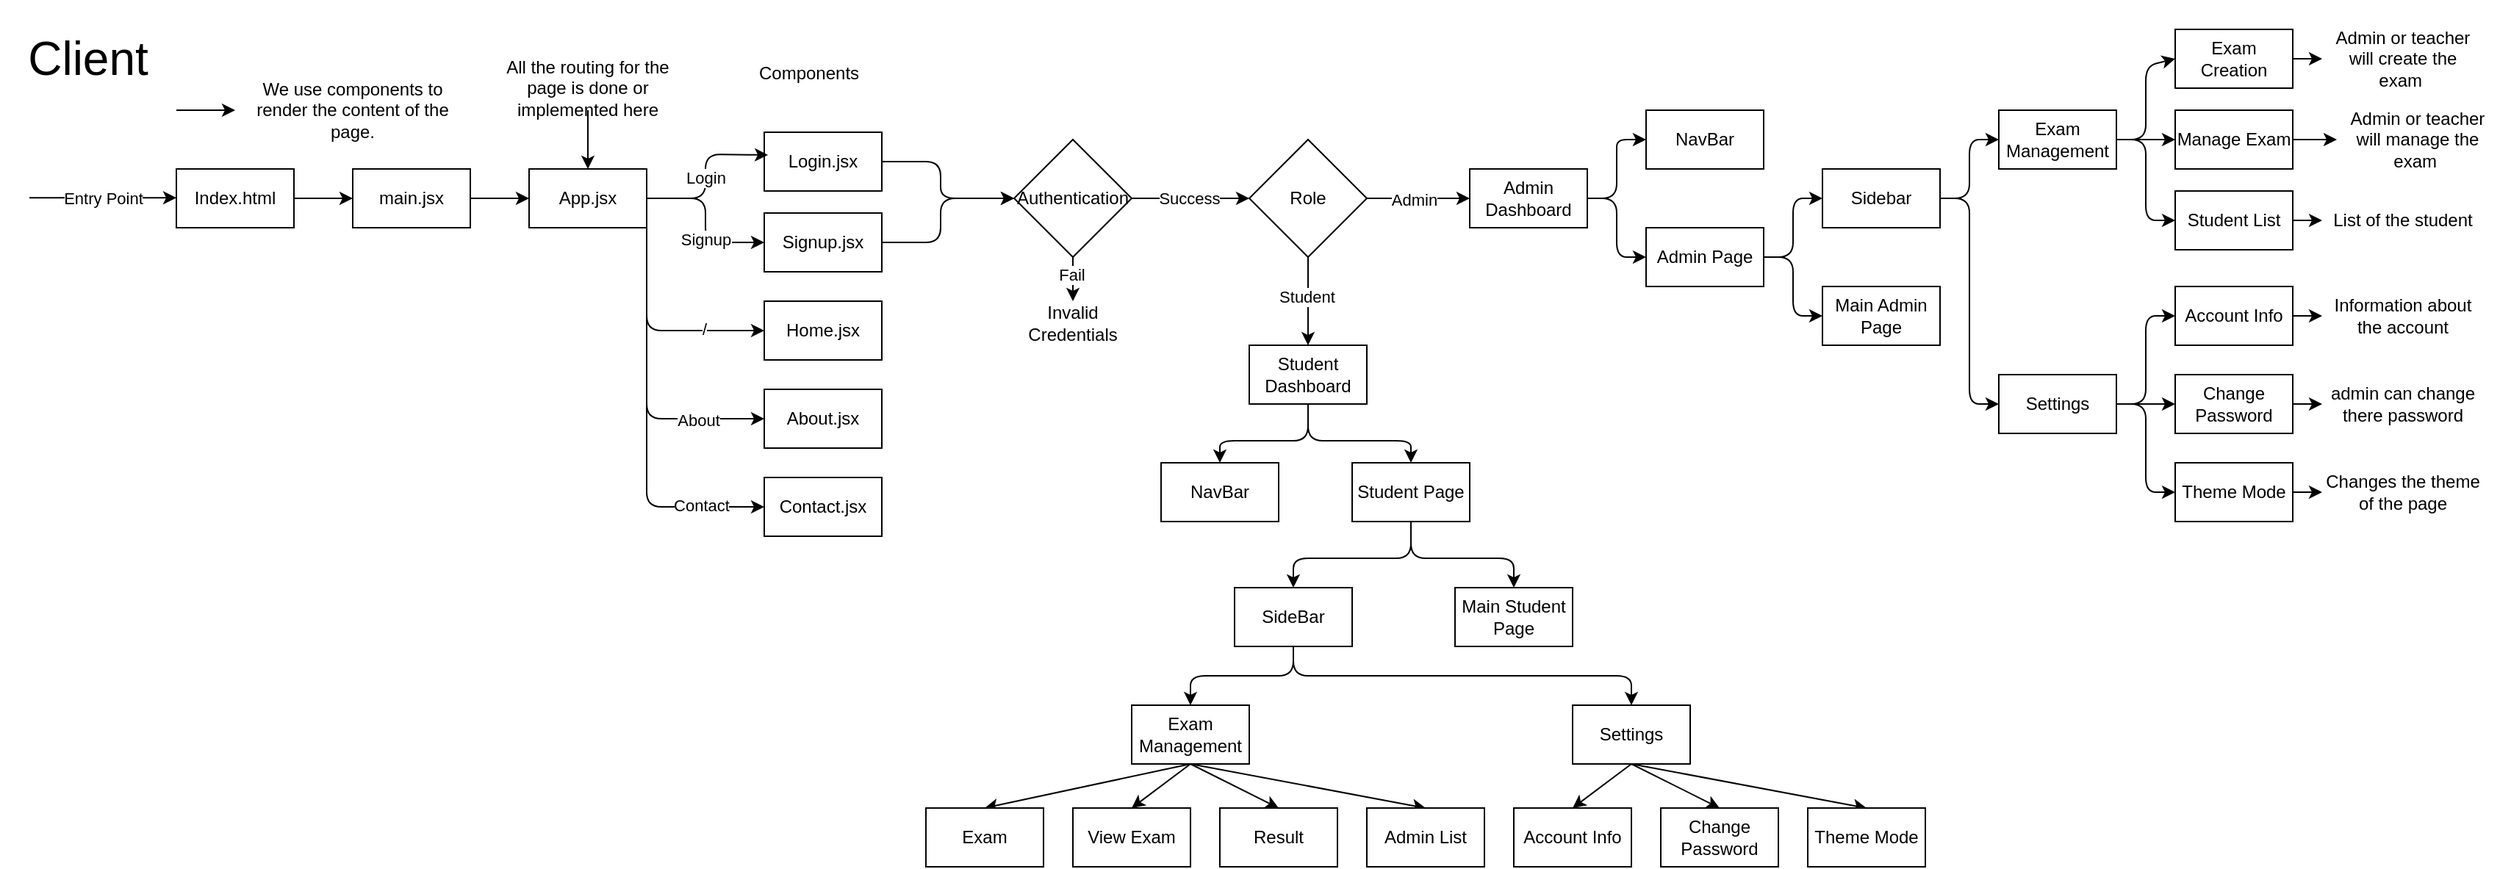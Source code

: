 <mxfile>
    <diagram id="bl_7t08733ktoGPBTQJQ" name="Page-1">
        <mxGraphModel dx="859" dy="377" grid="1" gridSize="10" guides="1" tooltips="1" connect="1" arrows="1" fold="1" page="1" pageScale="1" pageWidth="850" pageHeight="1100" math="0" shadow="0">
            <root>
                <mxCell id="0"/>
                <mxCell id="1" parent="0"/>
                <mxCell id="16" style="edgeStyle=none;html=1;exitX=1;exitY=0.5;exitDx=0;exitDy=0;" parent="1" target="17" edge="1">
                    <mxGeometry relative="1" as="geometry">
                        <mxPoint x="160" y="75" as="targetPoint"/>
                        <mxPoint x="120" y="75" as="sourcePoint"/>
                    </mxGeometry>
                </mxCell>
                <mxCell id="3" value="&lt;font style=&quot;font-size: 32px;&quot;&gt;Client&lt;/font&gt;" style="text;html=1;align=center;verticalAlign=middle;whiteSpace=wrap;rounded=0;" parent="1" vertex="1">
                    <mxGeometry width="120" height="80" as="geometry"/>
                </mxCell>
                <mxCell id="11" value="" style="edgeStyle=none;html=1;" parent="1" source="4" target="10" edge="1">
                    <mxGeometry relative="1" as="geometry"/>
                </mxCell>
                <mxCell id="4" value="&lt;font&gt;Index.html&lt;/font&gt;" style="rounded=0;whiteSpace=wrap;html=1;" parent="1" vertex="1">
                    <mxGeometry x="120" y="115" width="80" height="40" as="geometry"/>
                </mxCell>
                <mxCell id="5" value="" style="endArrow=classic;html=1;" parent="1" edge="1">
                    <mxGeometry relative="1" as="geometry">
                        <mxPoint x="20" y="134.64" as="sourcePoint"/>
                        <mxPoint x="120" y="134.64" as="targetPoint"/>
                    </mxGeometry>
                </mxCell>
                <mxCell id="6" value="Entry Point" style="edgeLabel;resizable=0;html=1;;align=center;verticalAlign=middle;" parent="5" connectable="0" vertex="1">
                    <mxGeometry relative="1" as="geometry"/>
                </mxCell>
                <mxCell id="12" style="edgeStyle=none;html=1;exitX=1;exitY=0.5;exitDx=0;exitDy=0;" parent="1" source="10" edge="1">
                    <mxGeometry relative="1" as="geometry">
                        <mxPoint x="360" y="135.0" as="targetPoint"/>
                    </mxGeometry>
                </mxCell>
                <mxCell id="10" value="&lt;span style=&quot;font-weight: normal;&quot;&gt;main.jsx&lt;/span&gt;" style="whiteSpace=wrap;html=1;rounded=0;fontStyle=1" parent="1" vertex="1">
                    <mxGeometry x="240" y="115" width="80" height="40" as="geometry"/>
                </mxCell>
                <mxCell id="22" style="edgeStyle=none;html=1;exitX=1;exitY=0.5;exitDx=0;exitDy=0;entryX=0;entryY=0.5;entryDx=0;entryDy=0;" parent="1" source="13" target="21" edge="1">
                    <mxGeometry relative="1" as="geometry">
                        <Array as="points">
                            <mxPoint x="480" y="135"/>
                            <mxPoint x="480" y="165"/>
                        </Array>
                    </mxGeometry>
                </mxCell>
                <mxCell id="23" value="Signup" style="edgeLabel;html=1;align=center;verticalAlign=middle;resizable=0;points=[];" parent="22" vertex="1" connectable="0">
                    <mxGeometry x="0.223" relative="1" as="geometry">
                        <mxPoint as="offset"/>
                    </mxGeometry>
                </mxCell>
                <mxCell id="28" style="edgeStyle=none;html=1;exitX=1;exitY=0.5;exitDx=0;exitDy=0;entryX=0;entryY=0.5;entryDx=0;entryDy=0;" parent="1" source="13" target="26" edge="1">
                    <mxGeometry relative="1" as="geometry">
                        <Array as="points">
                            <mxPoint x="440" y="225"/>
                        </Array>
                    </mxGeometry>
                </mxCell>
                <mxCell id="29" value="/" style="edgeLabel;html=1;align=center;verticalAlign=middle;resizable=0;points=[];" parent="28" vertex="1" connectable="0">
                    <mxGeometry x="0.514" y="1" relative="1" as="geometry">
                        <mxPoint as="offset"/>
                    </mxGeometry>
                </mxCell>
                <mxCell id="30" style="edgeStyle=none;html=1;exitX=1;exitY=0.5;exitDx=0;exitDy=0;entryX=0;entryY=0.5;entryDx=0;entryDy=0;" parent="1" source="13" target="27" edge="1">
                    <mxGeometry relative="1" as="geometry">
                        <Array as="points">
                            <mxPoint x="440" y="285"/>
                        </Array>
                    </mxGeometry>
                </mxCell>
                <mxCell id="31" value="About" style="edgeLabel;html=1;align=center;verticalAlign=middle;resizable=0;points=[];" parent="30" vertex="1" connectable="0">
                    <mxGeometry x="0.61" y="-1" relative="1" as="geometry">
                        <mxPoint as="offset"/>
                    </mxGeometry>
                </mxCell>
                <mxCell id="33" style="edgeStyle=none;html=1;exitX=1;exitY=0.5;exitDx=0;exitDy=0;entryX=0;entryY=0.5;entryDx=0;entryDy=0;" parent="1" source="13" target="32" edge="1">
                    <mxGeometry relative="1" as="geometry">
                        <Array as="points">
                            <mxPoint x="440" y="345"/>
                        </Array>
                    </mxGeometry>
                </mxCell>
                <mxCell id="34" value="Contact" style="edgeLabel;html=1;align=center;verticalAlign=middle;resizable=0;points=[];" parent="33" vertex="1" connectable="0">
                    <mxGeometry x="0.705" y="1" relative="1" as="geometry">
                        <mxPoint as="offset"/>
                    </mxGeometry>
                </mxCell>
                <mxCell id="13" value="&lt;span style=&quot;font-weight: 400;&quot;&gt;App.jsx&lt;/span&gt;" style="whiteSpace=wrap;html=1;rounded=0;fontStyle=1" parent="1" vertex="1">
                    <mxGeometry x="360" y="115" width="80" height="40" as="geometry"/>
                </mxCell>
                <mxCell id="24" style="edgeStyle=none;html=1;exitX=0.5;exitY=1;exitDx=0;exitDy=0;entryX=0.5;entryY=0;entryDx=0;entryDy=0;" parent="1" source="14" target="13" edge="1">
                    <mxGeometry relative="1" as="geometry"/>
                </mxCell>
                <mxCell id="14" value="All the routing for the page is done or implemented here" style="text;html=1;align=center;verticalAlign=middle;whiteSpace=wrap;rounded=0;" parent="1" vertex="1">
                    <mxGeometry x="330" y="45" width="140" height="30" as="geometry"/>
                </mxCell>
                <mxCell id="40" style="edgeStyle=none;html=1;exitX=1;exitY=0.5;exitDx=0;exitDy=0;entryX=0;entryY=0.5;entryDx=0;entryDy=0;" parent="1" source="15" target="35" edge="1">
                    <mxGeometry relative="1" as="geometry">
                        <Array as="points">
                            <mxPoint x="640" y="110"/>
                            <mxPoint x="640" y="135"/>
                        </Array>
                    </mxGeometry>
                </mxCell>
                <mxCell id="15" value="&lt;span style=&quot;font-weight: 400;&quot;&gt;Login.jsx&lt;/span&gt;" style="whiteSpace=wrap;html=1;rounded=0;fontStyle=1" parent="1" vertex="1">
                    <mxGeometry x="520" y="90" width="80" height="40" as="geometry"/>
                </mxCell>
                <mxCell id="17" value="We use components to render the content of the page." style="text;html=1;align=center;verticalAlign=middle;whiteSpace=wrap;rounded=0;" parent="1" vertex="1">
                    <mxGeometry x="160" y="60" width="160" height="30" as="geometry"/>
                </mxCell>
                <mxCell id="18" value="Components" style="text;html=1;align=center;verticalAlign=middle;resizable=0;points=[];autosize=1;strokeColor=none;fillColor=none;" parent="1" vertex="1">
                    <mxGeometry x="505" y="35" width="90" height="30" as="geometry"/>
                </mxCell>
                <mxCell id="19" style="edgeStyle=none;html=1;exitX=1;exitY=0.5;exitDx=0;exitDy=0;entryX=0.032;entryY=0.387;entryDx=0;entryDy=0;entryPerimeter=0;" parent="1" source="13" target="15" edge="1">
                    <mxGeometry relative="1" as="geometry">
                        <Array as="points">
                            <mxPoint x="480" y="135"/>
                            <mxPoint x="480" y="105"/>
                        </Array>
                    </mxGeometry>
                </mxCell>
                <mxCell id="20" value="Login" style="edgeLabel;html=1;align=center;verticalAlign=middle;resizable=0;points=[];" parent="19" vertex="1" connectable="0">
                    <mxGeometry x="-0.028" relative="1" as="geometry">
                        <mxPoint as="offset"/>
                    </mxGeometry>
                </mxCell>
                <mxCell id="41" style="edgeStyle=none;html=1;exitX=1;exitY=0.5;exitDx=0;exitDy=0;entryX=0;entryY=0.5;entryDx=0;entryDy=0;" parent="1" source="21" target="35" edge="1">
                    <mxGeometry relative="1" as="geometry">
                        <Array as="points">
                            <mxPoint x="640" y="165"/>
                            <mxPoint x="640" y="135"/>
                        </Array>
                    </mxGeometry>
                </mxCell>
                <mxCell id="21" value="&lt;span style=&quot;font-weight: 400;&quot;&gt;Signup.jsx&lt;/span&gt;" style="whiteSpace=wrap;html=1;rounded=0;fontStyle=1" parent="1" vertex="1">
                    <mxGeometry x="520" y="145" width="80" height="40" as="geometry"/>
                </mxCell>
                <mxCell id="26" value="&lt;span style=&quot;font-weight: 400;&quot;&gt;Home.jsx&lt;/span&gt;" style="whiteSpace=wrap;html=1;rounded=0;fontStyle=1" parent="1" vertex="1">
                    <mxGeometry x="520" y="205" width="80" height="40" as="geometry"/>
                </mxCell>
                <mxCell id="27" value="&lt;span style=&quot;font-weight: 400;&quot;&gt;About.jsx&lt;/span&gt;" style="whiteSpace=wrap;html=1;rounded=0;fontStyle=1" parent="1" vertex="1">
                    <mxGeometry x="520" y="265" width="80" height="40" as="geometry"/>
                </mxCell>
                <mxCell id="32" value="&lt;span style=&quot;font-weight: 400;&quot;&gt;Contact.jsx&lt;/span&gt;" style="whiteSpace=wrap;html=1;rounded=0;fontStyle=1" parent="1" vertex="1">
                    <mxGeometry x="520" y="325" width="80" height="40" as="geometry"/>
                </mxCell>
                <mxCell id="44" style="edgeStyle=none;html=1;exitX=0.5;exitY=1;exitDx=0;exitDy=0;entryX=0.5;entryY=0;entryDx=0;entryDy=0;" parent="1" source="35" target="43" edge="1">
                    <mxGeometry relative="1" as="geometry"/>
                </mxCell>
                <mxCell id="48" value="Fail" style="edgeLabel;html=1;align=center;verticalAlign=middle;resizable=0;points=[];" parent="44" vertex="1" connectable="0">
                    <mxGeometry x="-0.238" y="-1" relative="1" as="geometry">
                        <mxPoint as="offset"/>
                    </mxGeometry>
                </mxCell>
                <mxCell id="46" style="edgeStyle=none;html=1;exitX=1;exitY=0.5;exitDx=0;exitDy=0;" parent="1" source="35" edge="1">
                    <mxGeometry relative="1" as="geometry">
                        <mxPoint x="850" y="135" as="targetPoint"/>
                    </mxGeometry>
                </mxCell>
                <mxCell id="47" value="Success" style="edgeLabel;html=1;align=center;verticalAlign=middle;resizable=0;points=[];" parent="46" vertex="1" connectable="0">
                    <mxGeometry x="-0.043" relative="1" as="geometry">
                        <mxPoint as="offset"/>
                    </mxGeometry>
                </mxCell>
                <mxCell id="35" value="Authentication" style="rhombus;whiteSpace=wrap;html=1;" parent="1" vertex="1">
                    <mxGeometry x="690" y="95" width="80" height="80" as="geometry"/>
                </mxCell>
                <mxCell id="43" value="Invalid Credentials" style="text;html=1;align=center;verticalAlign=middle;whiteSpace=wrap;rounded=0;" parent="1" vertex="1">
                    <mxGeometry x="700" y="205" width="60" height="30" as="geometry"/>
                </mxCell>
                <mxCell id="51" style="edgeStyle=none;html=1;exitX=1;exitY=0.5;exitDx=0;exitDy=0;" parent="1" source="49" edge="1">
                    <mxGeometry relative="1" as="geometry">
                        <mxPoint x="1000" y="135.0" as="targetPoint"/>
                    </mxGeometry>
                </mxCell>
                <mxCell id="52" value="Admin" style="edgeLabel;html=1;align=center;verticalAlign=middle;resizable=0;points=[];" parent="51" vertex="1" connectable="0">
                    <mxGeometry x="-0.098" y="-1" relative="1" as="geometry">
                        <mxPoint as="offset"/>
                    </mxGeometry>
                </mxCell>
                <mxCell id="53" style="edgeStyle=none;html=1;exitX=0.5;exitY=1;exitDx=0;exitDy=0;entryX=0.5;entryY=0;entryDx=0;entryDy=0;" parent="1" source="49" target="56" edge="1">
                    <mxGeometry relative="1" as="geometry">
                        <mxPoint x="890.143" y="225" as="targetPoint"/>
                    </mxGeometry>
                </mxCell>
                <mxCell id="54" value="Student" style="edgeLabel;html=1;align=center;verticalAlign=middle;resizable=0;points=[];" parent="53" vertex="1" connectable="0">
                    <mxGeometry x="-0.114" y="-1" relative="1" as="geometry">
                        <mxPoint as="offset"/>
                    </mxGeometry>
                </mxCell>
                <mxCell id="49" value="Role" style="rhombus;whiteSpace=wrap;html=1;" parent="1" vertex="1">
                    <mxGeometry x="850" y="95" width="80" height="80" as="geometry"/>
                </mxCell>
                <mxCell id="62" style="edgeStyle=none;html=1;exitX=1;exitY=0.5;exitDx=0;exitDy=0;entryX=0;entryY=0.5;entryDx=0;entryDy=0;" parent="1" source="55" target="57" edge="1">
                    <mxGeometry relative="1" as="geometry">
                        <Array as="points">
                            <mxPoint x="1100" y="135"/>
                            <mxPoint x="1100" y="115"/>
                            <mxPoint x="1100" y="95"/>
                        </Array>
                    </mxGeometry>
                </mxCell>
                <mxCell id="63" style="edgeStyle=none;html=1;exitX=1;exitY=0.5;exitDx=0;exitDy=0;entryX=0;entryY=0.5;entryDx=0;entryDy=0;" parent="1" source="55" target="58" edge="1">
                    <mxGeometry relative="1" as="geometry">
                        <Array as="points">
                            <mxPoint x="1100" y="135"/>
                            <mxPoint x="1100" y="175"/>
                        </Array>
                    </mxGeometry>
                </mxCell>
                <mxCell id="55" value="Admin Dashboard" style="rounded=0;whiteSpace=wrap;html=1;" parent="1" vertex="1">
                    <mxGeometry x="1000" y="115" width="80" height="40" as="geometry"/>
                </mxCell>
                <mxCell id="101" style="edgeStyle=none;html=1;exitX=0.5;exitY=1;exitDx=0;exitDy=0;entryX=0.5;entryY=0;entryDx=0;entryDy=0;" parent="1" source="56" target="99" edge="1">
                    <mxGeometry relative="1" as="geometry">
                        <Array as="points">
                            <mxPoint x="890" y="300"/>
                            <mxPoint x="830" y="300"/>
                        </Array>
                    </mxGeometry>
                </mxCell>
                <mxCell id="102" style="edgeStyle=none;html=1;exitX=0.5;exitY=1;exitDx=0;exitDy=0;entryX=0.5;entryY=0;entryDx=0;entryDy=0;" parent="1" source="56" target="100" edge="1">
                    <mxGeometry relative="1" as="geometry">
                        <Array as="points">
                            <mxPoint x="890" y="300"/>
                            <mxPoint x="960" y="300"/>
                        </Array>
                    </mxGeometry>
                </mxCell>
                <mxCell id="56" value="Student Dashboard" style="rounded=0;whiteSpace=wrap;html=1;" parent="1" vertex="1">
                    <mxGeometry x="850" y="235" width="80" height="40" as="geometry"/>
                </mxCell>
                <mxCell id="57" value="NavBar" style="rounded=0;whiteSpace=wrap;html=1;" parent="1" vertex="1">
                    <mxGeometry x="1120" y="75" width="80" height="40" as="geometry"/>
                </mxCell>
                <mxCell id="67" style="edgeStyle=none;html=1;exitX=1;exitY=0.5;exitDx=0;exitDy=0;entryX=0;entryY=0.5;entryDx=0;entryDy=0;" parent="1" source="58" target="64" edge="1">
                    <mxGeometry relative="1" as="geometry">
                        <Array as="points">
                            <mxPoint x="1220" y="175"/>
                            <mxPoint x="1220" y="135"/>
                        </Array>
                    </mxGeometry>
                </mxCell>
                <mxCell id="68" style="edgeStyle=none;html=1;exitX=1;exitY=0.5;exitDx=0;exitDy=0;entryX=0;entryY=0.5;entryDx=0;entryDy=0;" parent="1" source="58" target="66" edge="1">
                    <mxGeometry relative="1" as="geometry">
                        <Array as="points">
                            <mxPoint x="1220" y="175"/>
                            <mxPoint x="1220" y="215"/>
                        </Array>
                    </mxGeometry>
                </mxCell>
                <mxCell id="58" value="Admin Page" style="rounded=0;whiteSpace=wrap;html=1;" parent="1" vertex="1">
                    <mxGeometry x="1120" y="155" width="80" height="40" as="geometry"/>
                </mxCell>
                <mxCell id="76" style="edgeStyle=none;html=1;exitX=1;exitY=0.5;exitDx=0;exitDy=0;entryX=0;entryY=0.5;entryDx=0;entryDy=0;" parent="1" source="64" target="73" edge="1">
                    <mxGeometry relative="1" as="geometry">
                        <Array as="points">
                            <mxPoint x="1340" y="135"/>
                            <mxPoint x="1340" y="95"/>
                        </Array>
                    </mxGeometry>
                </mxCell>
                <mxCell id="77" style="edgeStyle=none;html=1;exitX=1;exitY=0.5;exitDx=0;exitDy=0;entryX=0;entryY=0.5;entryDx=0;entryDy=0;" parent="1" source="64" target="75" edge="1">
                    <mxGeometry relative="1" as="geometry">
                        <Array as="points">
                            <mxPoint x="1340" y="135"/>
                            <mxPoint x="1340" y="175"/>
                            <mxPoint x="1340" y="275"/>
                        </Array>
                    </mxGeometry>
                </mxCell>
                <mxCell id="64" value="Sidebar" style="whiteSpace=wrap;html=1;rounded=0;" parent="1" vertex="1">
                    <mxGeometry x="1240" y="115" width="80" height="40" as="geometry"/>
                </mxCell>
                <mxCell id="66" value="Main Admin Page" style="whiteSpace=wrap;html=1;rounded=0;" parent="1" vertex="1">
                    <mxGeometry x="1240" y="195" width="80" height="40" as="geometry"/>
                </mxCell>
                <mxCell id="89" style="edgeStyle=none;html=1;exitX=1;exitY=0.5;exitDx=0;exitDy=0;entryX=0;entryY=0.5;entryDx=0;entryDy=0;" parent="1" source="70" target="87" edge="1">
                    <mxGeometry relative="1" as="geometry"/>
                </mxCell>
                <mxCell id="70" value="Exam Creation" style="whiteSpace=wrap;html=1;rounded=0;" parent="1" vertex="1">
                    <mxGeometry x="1480" y="20" width="80" height="40" as="geometry"/>
                </mxCell>
                <mxCell id="90" style="edgeStyle=none;html=1;exitX=1;exitY=0.5;exitDx=0;exitDy=0;entryX=0;entryY=0.5;entryDx=0;entryDy=0;" parent="1" source="71" target="88" edge="1">
                    <mxGeometry relative="1" as="geometry"/>
                </mxCell>
                <mxCell id="71" value="Manage Exam" style="whiteSpace=wrap;html=1;rounded=0;" parent="1" vertex="1">
                    <mxGeometry x="1480" y="75" width="80" height="40" as="geometry"/>
                </mxCell>
                <mxCell id="92" style="edgeStyle=none;html=1;exitX=1;exitY=0.5;exitDx=0;exitDy=0;" parent="1" source="72" target="91" edge="1">
                    <mxGeometry relative="1" as="geometry"/>
                </mxCell>
                <mxCell id="72" value="Student List" style="whiteSpace=wrap;html=1;rounded=0;" parent="1" vertex="1">
                    <mxGeometry x="1480" y="130" width="80" height="40" as="geometry"/>
                </mxCell>
                <mxCell id="78" style="edgeStyle=none;html=1;exitX=1;exitY=0.5;exitDx=0;exitDy=0;entryX=0;entryY=0.5;entryDx=0;entryDy=0;" parent="1" source="73" target="70" edge="1">
                    <mxGeometry relative="1" as="geometry">
                        <Array as="points">
                            <mxPoint x="1460" y="95"/>
                            <mxPoint x="1460" y="45"/>
                        </Array>
                    </mxGeometry>
                </mxCell>
                <mxCell id="79" style="edgeStyle=none;html=1;exitX=1;exitY=0.5;exitDx=0;exitDy=0;entryX=0;entryY=0.5;entryDx=0;entryDy=0;" parent="1" source="73" target="71" edge="1">
                    <mxGeometry relative="1" as="geometry"/>
                </mxCell>
                <mxCell id="80" style="edgeStyle=none;html=1;exitX=1;exitY=0.5;exitDx=0;exitDy=0;entryX=0;entryY=0.5;entryDx=0;entryDy=0;" parent="1" source="73" target="72" edge="1">
                    <mxGeometry relative="1" as="geometry">
                        <Array as="points">
                            <mxPoint x="1460" y="95"/>
                            <mxPoint x="1460" y="150"/>
                        </Array>
                    </mxGeometry>
                </mxCell>
                <mxCell id="73" value="Exam Management" style="whiteSpace=wrap;html=1;rounded=0;" parent="1" vertex="1">
                    <mxGeometry x="1360" y="75" width="80" height="40" as="geometry"/>
                </mxCell>
                <mxCell id="84" style="edgeStyle=none;html=1;exitX=1;exitY=0.5;exitDx=0;exitDy=0;entryX=0;entryY=0.5;entryDx=0;entryDy=0;" parent="1" source="75" target="81" edge="1">
                    <mxGeometry relative="1" as="geometry">
                        <Array as="points">
                            <mxPoint x="1460" y="275"/>
                            <mxPoint x="1460" y="215"/>
                        </Array>
                    </mxGeometry>
                </mxCell>
                <mxCell id="85" style="edgeStyle=none;html=1;exitX=1;exitY=0.5;exitDx=0;exitDy=0;entryX=0;entryY=0.5;entryDx=0;entryDy=0;" parent="1" source="75" target="82" edge="1">
                    <mxGeometry relative="1" as="geometry"/>
                </mxCell>
                <mxCell id="86" style="edgeStyle=none;html=1;exitX=1;exitY=0.5;exitDx=0;exitDy=0;entryX=0;entryY=0.5;entryDx=0;entryDy=0;" parent="1" source="75" target="83" edge="1">
                    <mxGeometry relative="1" as="geometry">
                        <Array as="points">
                            <mxPoint x="1460" y="275"/>
                            <mxPoint x="1460" y="335"/>
                        </Array>
                    </mxGeometry>
                </mxCell>
                <mxCell id="75" value="Settings" style="whiteSpace=wrap;html=1;rounded=0;" parent="1" vertex="1">
                    <mxGeometry x="1360" y="255" width="80" height="40" as="geometry"/>
                </mxCell>
                <mxCell id="94" style="edgeStyle=none;html=1;exitX=1;exitY=0.5;exitDx=0;exitDy=0;" parent="1" source="81" target="93" edge="1">
                    <mxGeometry relative="1" as="geometry"/>
                </mxCell>
                <mxCell id="81" value="Account Info" style="whiteSpace=wrap;html=1;rounded=0;" parent="1" vertex="1">
                    <mxGeometry x="1480" y="195" width="80" height="40" as="geometry"/>
                </mxCell>
                <mxCell id="97" style="edgeStyle=none;html=1;exitX=1;exitY=0.5;exitDx=0;exitDy=0;" parent="1" source="82" target="95" edge="1">
                    <mxGeometry relative="1" as="geometry"/>
                </mxCell>
                <mxCell id="82" value="Change Password" style="whiteSpace=wrap;html=1;rounded=0;" parent="1" vertex="1">
                    <mxGeometry x="1480" y="255" width="80" height="40" as="geometry"/>
                </mxCell>
                <mxCell id="98" style="edgeStyle=none;html=1;exitX=1;exitY=0.5;exitDx=0;exitDy=0;entryX=0;entryY=0.5;entryDx=0;entryDy=0;" parent="1" source="83" target="96" edge="1">
                    <mxGeometry relative="1" as="geometry"/>
                </mxCell>
                <mxCell id="83" value="Theme Mode" style="whiteSpace=wrap;html=1;rounded=0;" parent="1" vertex="1">
                    <mxGeometry x="1480" y="315" width="80" height="40" as="geometry"/>
                </mxCell>
                <mxCell id="87" value="Admin or teacher will create the exam&amp;nbsp;" style="text;html=1;align=center;verticalAlign=middle;whiteSpace=wrap;rounded=0;" parent="1" vertex="1">
                    <mxGeometry x="1580" y="25" width="110" height="30" as="geometry"/>
                </mxCell>
                <mxCell id="88" value="Admin or teacher will manage the exam&amp;nbsp;" style="text;html=1;align=center;verticalAlign=middle;whiteSpace=wrap;rounded=0;" parent="1" vertex="1">
                    <mxGeometry x="1590" y="80" width="110" height="30" as="geometry"/>
                </mxCell>
                <mxCell id="91" value="List of the student" style="text;html=1;align=center;verticalAlign=middle;whiteSpace=wrap;rounded=0;" parent="1" vertex="1">
                    <mxGeometry x="1580" y="135" width="110" height="30" as="geometry"/>
                </mxCell>
                <mxCell id="93" value="Information about the account" style="text;html=1;align=center;verticalAlign=middle;whiteSpace=wrap;rounded=0;" parent="1" vertex="1">
                    <mxGeometry x="1580" y="200" width="110" height="30" as="geometry"/>
                </mxCell>
                <mxCell id="95" value="admin can change there password" style="text;html=1;align=center;verticalAlign=middle;whiteSpace=wrap;rounded=0;" parent="1" vertex="1">
                    <mxGeometry x="1580" y="260" width="110" height="30" as="geometry"/>
                </mxCell>
                <mxCell id="96" value="Changes the theme of the page" style="text;html=1;align=center;verticalAlign=middle;whiteSpace=wrap;rounded=0;" parent="1" vertex="1">
                    <mxGeometry x="1580" y="320" width="110" height="30" as="geometry"/>
                </mxCell>
                <mxCell id="99" value="NavBar" style="rounded=0;whiteSpace=wrap;html=1;" parent="1" vertex="1">
                    <mxGeometry x="790" y="315" width="80" height="40" as="geometry"/>
                </mxCell>
                <mxCell id="135" style="edgeStyle=none;html=1;exitX=0.5;exitY=1;exitDx=0;exitDy=0;entryX=0.5;entryY=0;entryDx=0;entryDy=0;" parent="1" source="100" target="133" edge="1">
                    <mxGeometry relative="1" as="geometry">
                        <Array as="points">
                            <mxPoint x="960" y="380"/>
                            <mxPoint x="880" y="380"/>
                        </Array>
                    </mxGeometry>
                </mxCell>
                <mxCell id="136" style="edgeStyle=none;html=1;exitX=0.5;exitY=1;exitDx=0;exitDy=0;entryX=0.5;entryY=0;entryDx=0;entryDy=0;" parent="1" source="100" target="134" edge="1">
                    <mxGeometry relative="1" as="geometry">
                        <Array as="points">
                            <mxPoint x="960" y="380"/>
                            <mxPoint x="1030" y="380"/>
                        </Array>
                    </mxGeometry>
                </mxCell>
                <mxCell id="100" value="Student Page" style="rounded=0;whiteSpace=wrap;html=1;" parent="1" vertex="1">
                    <mxGeometry x="920" y="315" width="80" height="40" as="geometry"/>
                </mxCell>
                <mxCell id="140" style="edgeStyle=none;html=1;exitX=0.5;exitY=1;exitDx=0;exitDy=0;entryX=0.5;entryY=0;entryDx=0;entryDy=0;" parent="1" source="133" target="137" edge="1">
                    <mxGeometry relative="1" as="geometry">
                        <Array as="points">
                            <mxPoint x="880" y="460"/>
                            <mxPoint x="810" y="460"/>
                        </Array>
                    </mxGeometry>
                </mxCell>
                <mxCell id="141" style="edgeStyle=none;html=1;exitX=0.5;exitY=1;exitDx=0;exitDy=0;entryX=0.5;entryY=0;entryDx=0;entryDy=0;" parent="1" source="133" target="138" edge="1">
                    <mxGeometry relative="1" as="geometry">
                        <Array as="points">
                            <mxPoint x="880" y="460"/>
                            <mxPoint x="950" y="460"/>
                            <mxPoint x="1110" y="460"/>
                        </Array>
                    </mxGeometry>
                </mxCell>
                <mxCell id="133" value="SideBar" style="rounded=0;whiteSpace=wrap;html=1;" parent="1" vertex="1">
                    <mxGeometry x="840" y="400" width="80" height="40" as="geometry"/>
                </mxCell>
                <mxCell id="134" value="Main Student Page" style="rounded=0;whiteSpace=wrap;html=1;" parent="1" vertex="1">
                    <mxGeometry x="990" y="400" width="80" height="40" as="geometry"/>
                </mxCell>
                <mxCell id="146" style="edgeStyle=none;html=1;exitX=0.5;exitY=1;exitDx=0;exitDy=0;entryX=0.5;entryY=0;entryDx=0;entryDy=0;" parent="1" source="137" target="142" edge="1">
                    <mxGeometry relative="1" as="geometry"/>
                </mxCell>
                <mxCell id="147" style="edgeStyle=none;html=1;exitX=0.5;exitY=1;exitDx=0;exitDy=0;entryX=0.5;entryY=0;entryDx=0;entryDy=0;" parent="1" source="137" target="145" edge="1">
                    <mxGeometry relative="1" as="geometry"/>
                </mxCell>
                <mxCell id="148" style="edgeStyle=none;html=1;exitX=0.5;exitY=1;exitDx=0;exitDy=0;entryX=0.5;entryY=0;entryDx=0;entryDy=0;" parent="1" source="137" target="143" edge="1">
                    <mxGeometry relative="1" as="geometry"/>
                </mxCell>
                <mxCell id="149" style="edgeStyle=none;html=1;exitX=0.5;exitY=1;exitDx=0;exitDy=0;entryX=0.5;entryY=0;entryDx=0;entryDy=0;" parent="1" source="137" target="144" edge="1">
                    <mxGeometry relative="1" as="geometry"/>
                </mxCell>
                <mxCell id="137" value="Exam Management" style="whiteSpace=wrap;html=1;rounded=0;" parent="1" vertex="1">
                    <mxGeometry x="770" y="480" width="80" height="40" as="geometry"/>
                </mxCell>
                <mxCell id="153" style="edgeStyle=none;html=1;exitX=0.5;exitY=1;exitDx=0;exitDy=0;entryX=0.5;entryY=0;entryDx=0;entryDy=0;" parent="1" source="138" target="150" edge="1">
                    <mxGeometry relative="1" as="geometry"/>
                </mxCell>
                <mxCell id="154" style="edgeStyle=none;html=1;exitX=0.5;exitY=1;exitDx=0;exitDy=0;entryX=0.5;entryY=0;entryDx=0;entryDy=0;" parent="1" source="138" target="152" edge="1">
                    <mxGeometry relative="1" as="geometry"/>
                </mxCell>
                <mxCell id="155" style="edgeStyle=none;html=1;exitX=0.5;exitY=1;exitDx=0;exitDy=0;entryX=0.5;entryY=0;entryDx=0;entryDy=0;" parent="1" source="138" target="151" edge="1">
                    <mxGeometry relative="1" as="geometry"/>
                </mxCell>
                <mxCell id="138" value="Settings" style="whiteSpace=wrap;html=1;rounded=0;" parent="1" vertex="1">
                    <mxGeometry x="1070" y="480" width="80" height="40" as="geometry"/>
                </mxCell>
                <mxCell id="142" value="Exam" style="whiteSpace=wrap;html=1;rounded=0;" parent="1" vertex="1">
                    <mxGeometry x="630" y="550" width="80" height="40" as="geometry"/>
                </mxCell>
                <mxCell id="143" value="View Exam" style="whiteSpace=wrap;html=1;rounded=0;" parent="1" vertex="1">
                    <mxGeometry x="730" y="550" width="80" height="40" as="geometry"/>
                </mxCell>
                <mxCell id="144" value="Result" style="whiteSpace=wrap;html=1;rounded=0;" parent="1" vertex="1">
                    <mxGeometry x="830" y="550" width="80" height="40" as="geometry"/>
                </mxCell>
                <mxCell id="145" value="Admin List" style="whiteSpace=wrap;html=1;rounded=0;" parent="1" vertex="1">
                    <mxGeometry x="930" y="550" width="80" height="40" as="geometry"/>
                </mxCell>
                <mxCell id="150" value="Account Info" style="whiteSpace=wrap;html=1;rounded=0;" parent="1" vertex="1">
                    <mxGeometry x="1030" y="550" width="80" height="40" as="geometry"/>
                </mxCell>
                <mxCell id="151" value="Change Password" style="whiteSpace=wrap;html=1;rounded=0;" parent="1" vertex="1">
                    <mxGeometry x="1130" y="550" width="80" height="40" as="geometry"/>
                </mxCell>
                <mxCell id="152" value="Theme Mode" style="whiteSpace=wrap;html=1;rounded=0;" parent="1" vertex="1">
                    <mxGeometry x="1230" y="550" width="80" height="40" as="geometry"/>
                </mxCell>
            </root>
        </mxGraphModel>
    </diagram>
</mxfile>